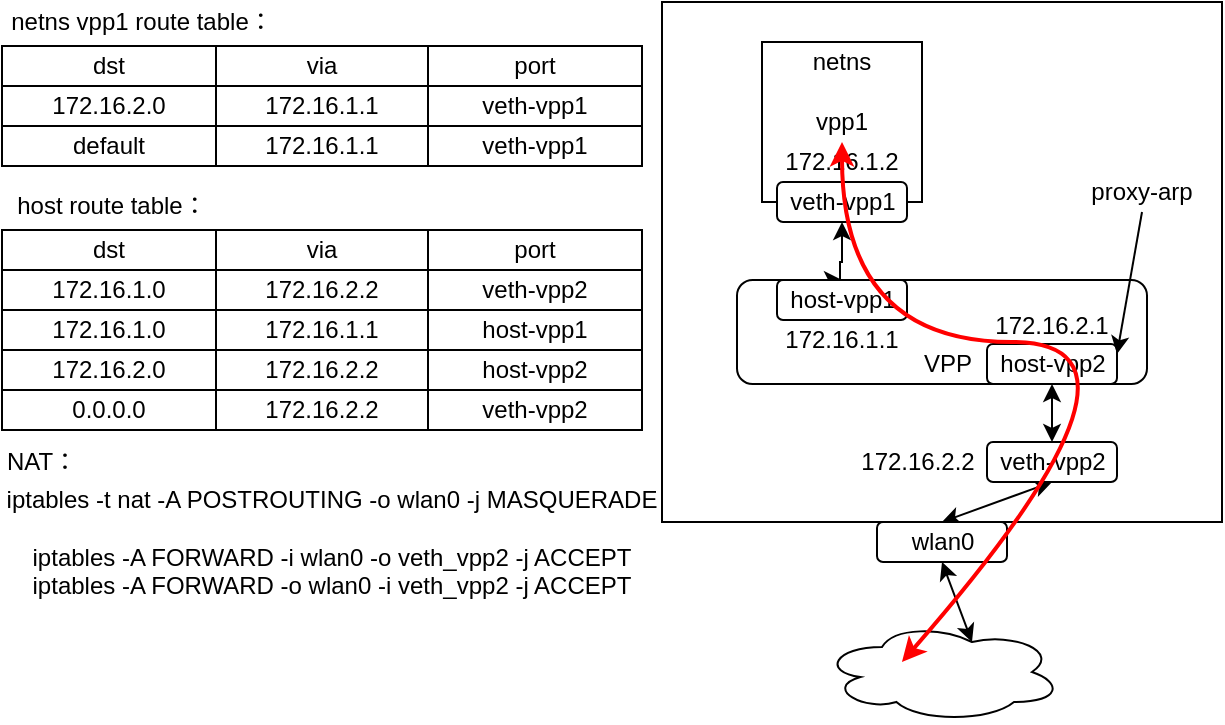 <mxfile version="13.9.2" type="github">
  <diagram id="enzL_7lco_1W83Yhi6d6" name="Page-1">
    <mxGraphModel dx="1929" dy="582" grid="1" gridSize="10" guides="1" tooltips="1" connect="1" arrows="1" fold="1" page="1" pageScale="1" pageWidth="827" pageHeight="1169" math="0" shadow="0">
      <root>
        <mxCell id="0" />
        <mxCell id="1" parent="0" />
        <mxCell id="CRFl8nXwyDWFnISG7OBX-1" value="" style="rounded=0;whiteSpace=wrap;html=1;" vertex="1" parent="1">
          <mxGeometry x="200" y="80" width="280" height="260" as="geometry" />
        </mxCell>
        <mxCell id="CRFl8nXwyDWFnISG7OBX-2" value="vpp1" style="whiteSpace=wrap;html=1;aspect=fixed;" vertex="1" parent="1">
          <mxGeometry x="250" y="100" width="80" height="80" as="geometry" />
        </mxCell>
        <mxCell id="CRFl8nXwyDWFnISG7OBX-3" value="netns" style="text;html=1;strokeColor=none;fillColor=none;align=center;verticalAlign=middle;whiteSpace=wrap;rounded=0;" vertex="1" parent="1">
          <mxGeometry x="270" y="100" width="40" height="20" as="geometry" />
        </mxCell>
        <mxCell id="CRFl8nXwyDWFnISG7OBX-4" value="" style="rounded=1;whiteSpace=wrap;html=1;" vertex="1" parent="1">
          <mxGeometry x="237.5" y="219" width="205" height="52" as="geometry" />
        </mxCell>
        <mxCell id="CRFl8nXwyDWFnISG7OBX-5" value="VPP" style="text;html=1;strokeColor=none;fillColor=none;align=center;verticalAlign=middle;whiteSpace=wrap;rounded=0;" vertex="1" parent="1">
          <mxGeometry x="322.5" y="251" width="40" height="20" as="geometry" />
        </mxCell>
        <mxCell id="CRFl8nXwyDWFnISG7OBX-8" style="edgeStyle=orthogonalEdgeStyle;rounded=0;orthogonalLoop=1;jettySize=auto;html=1;exitX=0.5;exitY=1;exitDx=0;exitDy=0;entryX=0.5;entryY=0;entryDx=0;entryDy=0;startArrow=classic;startFill=1;" edge="1" parent="1" source="CRFl8nXwyDWFnISG7OBX-6" target="CRFl8nXwyDWFnISG7OBX-10">
          <mxGeometry relative="1" as="geometry">
            <Array as="points">
              <mxPoint x="290" y="210" />
              <mxPoint x="289" y="210" />
            </Array>
          </mxGeometry>
        </mxCell>
        <mxCell id="CRFl8nXwyDWFnISG7OBX-6" value="veth-vpp1" style="rounded=1;whiteSpace=wrap;html=1;" vertex="1" parent="1">
          <mxGeometry x="257.5" y="170" width="65" height="20" as="geometry" />
        </mxCell>
        <mxCell id="CRFl8nXwyDWFnISG7OBX-7" value="172.16.1.2" style="text;html=1;strokeColor=none;fillColor=none;align=center;verticalAlign=middle;whiteSpace=wrap;rounded=0;" vertex="1" parent="1">
          <mxGeometry x="270" y="150" width="40" height="20" as="geometry" />
        </mxCell>
        <mxCell id="CRFl8nXwyDWFnISG7OBX-64" style="edgeStyle=none;rounded=0;orthogonalLoop=1;jettySize=auto;html=1;exitX=0.5;exitY=1;exitDx=0;exitDy=0;entryX=0.5;entryY=1;entryDx=0;entryDy=0;startArrow=classic;startFill=1;" edge="1" parent="1" source="CRFl8nXwyDWFnISG7OBX-9" target="CRFl8nXwyDWFnISG7OBX-1">
          <mxGeometry relative="1" as="geometry" />
        </mxCell>
        <mxCell id="CRFl8nXwyDWFnISG7OBX-9" value="veth-vpp2" style="rounded=1;whiteSpace=wrap;html=1;" vertex="1" parent="1">
          <mxGeometry x="362.5" y="300" width="65" height="20" as="geometry" />
        </mxCell>
        <mxCell id="CRFl8nXwyDWFnISG7OBX-10" value="host-vpp1" style="rounded=1;whiteSpace=wrap;html=1;" vertex="1" parent="1">
          <mxGeometry x="257.5" y="219" width="65" height="20" as="geometry" />
        </mxCell>
        <mxCell id="CRFl8nXwyDWFnISG7OBX-60" style="edgeStyle=orthogonalEdgeStyle;rounded=0;orthogonalLoop=1;jettySize=auto;html=1;exitX=0.5;exitY=1;exitDx=0;exitDy=0;entryX=0.5;entryY=0;entryDx=0;entryDy=0;startArrow=classic;startFill=1;" edge="1" parent="1" source="CRFl8nXwyDWFnISG7OBX-12" target="CRFl8nXwyDWFnISG7OBX-9">
          <mxGeometry relative="1" as="geometry" />
        </mxCell>
        <mxCell id="CRFl8nXwyDWFnISG7OBX-12" value="host-vpp2" style="rounded=1;whiteSpace=wrap;html=1;" vertex="1" parent="1">
          <mxGeometry x="362.5" y="251" width="65" height="20" as="geometry" />
        </mxCell>
        <mxCell id="CRFl8nXwyDWFnISG7OBX-13" value="172.16.2.2" style="text;html=1;strokeColor=none;fillColor=none;align=center;verticalAlign=middle;whiteSpace=wrap;rounded=0;" vertex="1" parent="1">
          <mxGeometry x="307.5" y="300" width="40" height="20" as="geometry" />
        </mxCell>
        <mxCell id="CRFl8nXwyDWFnISG7OBX-14" value="172.16.1.1" style="text;html=1;strokeColor=none;fillColor=none;align=center;verticalAlign=middle;whiteSpace=wrap;rounded=0;" vertex="1" parent="1">
          <mxGeometry x="270" y="239" width="40" height="20" as="geometry" />
        </mxCell>
        <mxCell id="CRFl8nXwyDWFnISG7OBX-15" value="172.16.2.1" style="text;html=1;strokeColor=none;fillColor=none;align=center;verticalAlign=middle;whiteSpace=wrap;rounded=0;" vertex="1" parent="1">
          <mxGeometry x="375" y="232" width="40" height="20" as="geometry" />
        </mxCell>
        <mxCell id="CRFl8nXwyDWFnISG7OBX-17" value="" style="shape=table;html=1;whiteSpace=wrap;startSize=0;container=1;collapsible=0;childLayout=tableLayout;" vertex="1" parent="1">
          <mxGeometry x="-130" y="102" width="320" height="60" as="geometry" />
        </mxCell>
        <mxCell id="CRFl8nXwyDWFnISG7OBX-18" value="" style="shape=partialRectangle;html=1;whiteSpace=wrap;collapsible=0;dropTarget=0;pointerEvents=0;fillColor=none;top=0;left=0;bottom=0;right=0;points=[[0,0.5],[1,0.5]];portConstraint=eastwest;" vertex="1" parent="CRFl8nXwyDWFnISG7OBX-17">
          <mxGeometry width="320" height="20" as="geometry" />
        </mxCell>
        <mxCell id="CRFl8nXwyDWFnISG7OBX-19" value="dst" style="shape=partialRectangle;html=1;whiteSpace=wrap;connectable=0;fillColor=none;top=0;left=0;bottom=0;right=0;overflow=hidden;" vertex="1" parent="CRFl8nXwyDWFnISG7OBX-18">
          <mxGeometry width="107" height="20" as="geometry" />
        </mxCell>
        <mxCell id="CRFl8nXwyDWFnISG7OBX-20" value="via" style="shape=partialRectangle;html=1;whiteSpace=wrap;connectable=0;fillColor=none;top=0;left=0;bottom=0;right=0;overflow=hidden;" vertex="1" parent="CRFl8nXwyDWFnISG7OBX-18">
          <mxGeometry x="107" width="106" height="20" as="geometry" />
        </mxCell>
        <mxCell id="CRFl8nXwyDWFnISG7OBX-21" value="port" style="shape=partialRectangle;html=1;whiteSpace=wrap;connectable=0;fillColor=none;top=0;left=0;bottom=0;right=0;overflow=hidden;" vertex="1" parent="CRFl8nXwyDWFnISG7OBX-18">
          <mxGeometry x="213" width="107" height="20" as="geometry" />
        </mxCell>
        <mxCell id="CRFl8nXwyDWFnISG7OBX-22" value="" style="shape=partialRectangle;html=1;whiteSpace=wrap;collapsible=0;dropTarget=0;pointerEvents=0;fillColor=none;top=0;left=0;bottom=0;right=0;points=[[0,0.5],[1,0.5]];portConstraint=eastwest;" vertex="1" parent="CRFl8nXwyDWFnISG7OBX-17">
          <mxGeometry y="20" width="320" height="20" as="geometry" />
        </mxCell>
        <mxCell id="CRFl8nXwyDWFnISG7OBX-23" value="172.16.2.0" style="shape=partialRectangle;html=1;whiteSpace=wrap;connectable=0;fillColor=none;top=0;left=0;bottom=0;right=0;overflow=hidden;" vertex="1" parent="CRFl8nXwyDWFnISG7OBX-22">
          <mxGeometry width="107" height="20" as="geometry" />
        </mxCell>
        <mxCell id="CRFl8nXwyDWFnISG7OBX-24" value="172.16.1.1" style="shape=partialRectangle;html=1;whiteSpace=wrap;connectable=0;fillColor=none;top=0;left=0;bottom=0;right=0;overflow=hidden;" vertex="1" parent="CRFl8nXwyDWFnISG7OBX-22">
          <mxGeometry x="107" width="106" height="20" as="geometry" />
        </mxCell>
        <mxCell id="CRFl8nXwyDWFnISG7OBX-25" value="veth-vpp1" style="shape=partialRectangle;html=1;whiteSpace=wrap;connectable=0;fillColor=none;top=0;left=0;bottom=0;right=0;overflow=hidden;" vertex="1" parent="CRFl8nXwyDWFnISG7OBX-22">
          <mxGeometry x="213" width="107" height="20" as="geometry" />
        </mxCell>
        <mxCell id="CRFl8nXwyDWFnISG7OBX-26" value="" style="shape=partialRectangle;html=1;whiteSpace=wrap;collapsible=0;dropTarget=0;pointerEvents=0;fillColor=none;top=0;left=0;bottom=0;right=0;points=[[0,0.5],[1,0.5]];portConstraint=eastwest;" vertex="1" parent="CRFl8nXwyDWFnISG7OBX-17">
          <mxGeometry y="40" width="320" height="20" as="geometry" />
        </mxCell>
        <mxCell id="CRFl8nXwyDWFnISG7OBX-27" value="default" style="shape=partialRectangle;html=1;whiteSpace=wrap;connectable=0;fillColor=none;top=0;left=0;bottom=0;right=0;overflow=hidden;" vertex="1" parent="CRFl8nXwyDWFnISG7OBX-26">
          <mxGeometry width="107" height="20" as="geometry" />
        </mxCell>
        <mxCell id="CRFl8nXwyDWFnISG7OBX-28" value="172.16.1.1" style="shape=partialRectangle;html=1;whiteSpace=wrap;connectable=0;fillColor=none;top=0;left=0;bottom=0;right=0;overflow=hidden;" vertex="1" parent="CRFl8nXwyDWFnISG7OBX-26">
          <mxGeometry x="107" width="106" height="20" as="geometry" />
        </mxCell>
        <mxCell id="CRFl8nXwyDWFnISG7OBX-29" value="veth-vpp1" style="shape=partialRectangle;html=1;whiteSpace=wrap;connectable=0;fillColor=none;top=0;left=0;bottom=0;right=0;overflow=hidden;" vertex="1" parent="CRFl8nXwyDWFnISG7OBX-26">
          <mxGeometry x="213" width="107" height="20" as="geometry" />
        </mxCell>
        <mxCell id="CRFl8nXwyDWFnISG7OBX-30" value="netns vpp1 route table：" style="text;html=1;strokeColor=none;fillColor=none;align=center;verticalAlign=middle;whiteSpace=wrap;rounded=0;" vertex="1" parent="1">
          <mxGeometry x="-130" y="80" width="140" height="20" as="geometry" />
        </mxCell>
        <mxCell id="CRFl8nXwyDWFnISG7OBX-31" value="" style="shape=table;html=1;whiteSpace=wrap;startSize=0;container=1;collapsible=0;childLayout=tableLayout;" vertex="1" parent="1">
          <mxGeometry x="-130" y="194" width="320" height="60" as="geometry" />
        </mxCell>
        <mxCell id="CRFl8nXwyDWFnISG7OBX-32" value="" style="shape=partialRectangle;html=1;whiteSpace=wrap;collapsible=0;dropTarget=0;pointerEvents=0;fillColor=none;top=0;left=0;bottom=0;right=0;points=[[0,0.5],[1,0.5]];portConstraint=eastwest;" vertex="1" parent="CRFl8nXwyDWFnISG7OBX-31">
          <mxGeometry width="320" height="20" as="geometry" />
        </mxCell>
        <mxCell id="CRFl8nXwyDWFnISG7OBX-33" value="dst" style="shape=partialRectangle;html=1;whiteSpace=wrap;connectable=0;fillColor=none;top=0;left=0;bottom=0;right=0;overflow=hidden;" vertex="1" parent="CRFl8nXwyDWFnISG7OBX-32">
          <mxGeometry width="107" height="20" as="geometry" />
        </mxCell>
        <mxCell id="CRFl8nXwyDWFnISG7OBX-34" value="via" style="shape=partialRectangle;html=1;whiteSpace=wrap;connectable=0;fillColor=none;top=0;left=0;bottom=0;right=0;overflow=hidden;" vertex="1" parent="CRFl8nXwyDWFnISG7OBX-32">
          <mxGeometry x="107" width="106" height="20" as="geometry" />
        </mxCell>
        <mxCell id="CRFl8nXwyDWFnISG7OBX-35" value="port" style="shape=partialRectangle;html=1;whiteSpace=wrap;connectable=0;fillColor=none;top=0;left=0;bottom=0;right=0;overflow=hidden;" vertex="1" parent="CRFl8nXwyDWFnISG7OBX-32">
          <mxGeometry x="213" width="107" height="20" as="geometry" />
        </mxCell>
        <mxCell id="CRFl8nXwyDWFnISG7OBX-36" value="" style="shape=partialRectangle;html=1;whiteSpace=wrap;collapsible=0;dropTarget=0;pointerEvents=0;fillColor=none;top=0;left=0;bottom=0;right=0;points=[[0,0.5],[1,0.5]];portConstraint=eastwest;" vertex="1" parent="CRFl8nXwyDWFnISG7OBX-31">
          <mxGeometry y="20" width="320" height="20" as="geometry" />
        </mxCell>
        <mxCell id="CRFl8nXwyDWFnISG7OBX-37" value="172.16.1.0" style="shape=partialRectangle;html=1;whiteSpace=wrap;connectable=0;fillColor=none;top=0;left=0;bottom=0;right=0;overflow=hidden;" vertex="1" parent="CRFl8nXwyDWFnISG7OBX-36">
          <mxGeometry width="107" height="20" as="geometry" />
        </mxCell>
        <mxCell id="CRFl8nXwyDWFnISG7OBX-38" value="172.16.2.2" style="shape=partialRectangle;html=1;whiteSpace=wrap;connectable=0;fillColor=none;top=0;left=0;bottom=0;right=0;overflow=hidden;" vertex="1" parent="CRFl8nXwyDWFnISG7OBX-36">
          <mxGeometry x="107" width="106" height="20" as="geometry" />
        </mxCell>
        <mxCell id="CRFl8nXwyDWFnISG7OBX-39" value="veth-vpp2" style="shape=partialRectangle;html=1;whiteSpace=wrap;connectable=0;fillColor=none;top=0;left=0;bottom=0;right=0;overflow=hidden;" vertex="1" parent="CRFl8nXwyDWFnISG7OBX-36">
          <mxGeometry x="213" width="107" height="20" as="geometry" />
        </mxCell>
        <mxCell id="CRFl8nXwyDWFnISG7OBX-40" value="" style="shape=partialRectangle;html=1;whiteSpace=wrap;collapsible=0;dropTarget=0;pointerEvents=0;fillColor=none;top=0;left=0;bottom=0;right=0;points=[[0,0.5],[1,0.5]];portConstraint=eastwest;" vertex="1" parent="CRFl8nXwyDWFnISG7OBX-31">
          <mxGeometry y="40" width="320" height="20" as="geometry" />
        </mxCell>
        <mxCell id="CRFl8nXwyDWFnISG7OBX-41" value="172.16.1.0" style="shape=partialRectangle;html=1;whiteSpace=wrap;connectable=0;fillColor=none;top=0;left=0;bottom=0;right=0;overflow=hidden;" vertex="1" parent="CRFl8nXwyDWFnISG7OBX-40">
          <mxGeometry width="107" height="20" as="geometry" />
        </mxCell>
        <mxCell id="CRFl8nXwyDWFnISG7OBX-42" value="172.16.1.1" style="shape=partialRectangle;html=1;whiteSpace=wrap;connectable=0;fillColor=none;top=0;left=0;bottom=0;right=0;overflow=hidden;" vertex="1" parent="CRFl8nXwyDWFnISG7OBX-40">
          <mxGeometry x="107" width="106" height="20" as="geometry" />
        </mxCell>
        <mxCell id="CRFl8nXwyDWFnISG7OBX-43" value="host-vpp1" style="shape=partialRectangle;html=1;whiteSpace=wrap;connectable=0;fillColor=none;top=0;left=0;bottom=0;right=0;overflow=hidden;" vertex="1" parent="CRFl8nXwyDWFnISG7OBX-40">
          <mxGeometry x="213" width="107" height="20" as="geometry" />
        </mxCell>
        <mxCell id="CRFl8nXwyDWFnISG7OBX-44" value="host route table：" style="text;html=1;strokeColor=none;fillColor=none;align=center;verticalAlign=middle;whiteSpace=wrap;rounded=0;" vertex="1" parent="1">
          <mxGeometry x="-130" y="172" width="110" height="20" as="geometry" />
        </mxCell>
        <mxCell id="CRFl8nXwyDWFnISG7OBX-45" value="" style="shape=table;html=1;whiteSpace=wrap;startSize=0;container=1;collapsible=0;childLayout=tableLayout;" vertex="1" parent="1">
          <mxGeometry x="-130" y="254" width="320" height="40" as="geometry" />
        </mxCell>
        <mxCell id="CRFl8nXwyDWFnISG7OBX-46" value="" style="shape=partialRectangle;html=1;whiteSpace=wrap;collapsible=0;dropTarget=0;pointerEvents=0;fillColor=none;top=0;left=0;bottom=0;right=0;points=[[0,0.5],[1,0.5]];portConstraint=eastwest;" vertex="1" parent="CRFl8nXwyDWFnISG7OBX-45">
          <mxGeometry width="320" height="20" as="geometry" />
        </mxCell>
        <mxCell id="CRFl8nXwyDWFnISG7OBX-47" value="172.16.2.0" style="shape=partialRectangle;html=1;whiteSpace=wrap;connectable=0;fillColor=none;top=0;left=0;bottom=0;right=0;overflow=hidden;" vertex="1" parent="CRFl8nXwyDWFnISG7OBX-46">
          <mxGeometry width="107" height="20" as="geometry" />
        </mxCell>
        <mxCell id="CRFl8nXwyDWFnISG7OBX-48" value="172.16.2.2" style="shape=partialRectangle;html=1;whiteSpace=wrap;connectable=0;fillColor=none;top=0;left=0;bottom=0;right=0;overflow=hidden;" vertex="1" parent="CRFl8nXwyDWFnISG7OBX-46">
          <mxGeometry x="107" width="106" height="20" as="geometry" />
        </mxCell>
        <mxCell id="CRFl8nXwyDWFnISG7OBX-49" value="host-vpp2" style="shape=partialRectangle;html=1;whiteSpace=wrap;connectable=0;fillColor=none;top=0;left=0;bottom=0;right=0;overflow=hidden;" vertex="1" parent="CRFl8nXwyDWFnISG7OBX-46">
          <mxGeometry x="213" width="107" height="20" as="geometry" />
        </mxCell>
        <mxCell id="CRFl8nXwyDWFnISG7OBX-50" value="" style="shape=partialRectangle;html=1;whiteSpace=wrap;collapsible=0;dropTarget=0;pointerEvents=0;fillColor=none;top=0;left=0;bottom=0;right=0;points=[[0,0.5],[1,0.5]];portConstraint=eastwest;" vertex="1" parent="CRFl8nXwyDWFnISG7OBX-45">
          <mxGeometry y="20" width="320" height="20" as="geometry" />
        </mxCell>
        <mxCell id="CRFl8nXwyDWFnISG7OBX-51" value="0.0.0.0" style="shape=partialRectangle;html=1;whiteSpace=wrap;connectable=0;fillColor=none;top=0;left=0;bottom=0;right=0;overflow=hidden;" vertex="1" parent="CRFl8nXwyDWFnISG7OBX-50">
          <mxGeometry width="107" height="20" as="geometry" />
        </mxCell>
        <mxCell id="CRFl8nXwyDWFnISG7OBX-52" value="172.16.2.2" style="shape=partialRectangle;html=1;whiteSpace=wrap;connectable=0;fillColor=none;top=0;left=0;bottom=0;right=0;overflow=hidden;" vertex="1" parent="CRFl8nXwyDWFnISG7OBX-50">
          <mxGeometry x="107" width="106" height="20" as="geometry" />
        </mxCell>
        <mxCell id="CRFl8nXwyDWFnISG7OBX-53" value="veth-vpp2" style="shape=partialRectangle;html=1;whiteSpace=wrap;connectable=0;fillColor=none;top=0;left=0;bottom=0;right=0;overflow=hidden;" vertex="1" parent="CRFl8nXwyDWFnISG7OBX-50">
          <mxGeometry x="213" width="107" height="20" as="geometry" />
        </mxCell>
        <mxCell id="CRFl8nXwyDWFnISG7OBX-58" value="" style="endArrow=classic;html=1;entryX=1;entryY=0.25;entryDx=0;entryDy=0;exitX=0.5;exitY=1;exitDx=0;exitDy=0;" edge="1" parent="1" source="CRFl8nXwyDWFnISG7OBX-59" target="CRFl8nXwyDWFnISG7OBX-12">
          <mxGeometry width="50" height="50" relative="1" as="geometry">
            <mxPoint x="490" y="270" as="sourcePoint" />
            <mxPoint x="540" y="170" as="targetPoint" />
          </mxGeometry>
        </mxCell>
        <mxCell id="CRFl8nXwyDWFnISG7OBX-59" value="proxy-arp" style="text;html=1;strokeColor=none;fillColor=none;align=center;verticalAlign=middle;whiteSpace=wrap;rounded=0;" vertex="1" parent="1">
          <mxGeometry x="410" y="165" width="60" height="20" as="geometry" />
        </mxCell>
        <mxCell id="CRFl8nXwyDWFnISG7OBX-68" style="edgeStyle=none;rounded=0;orthogonalLoop=1;jettySize=auto;html=1;exitX=0.5;exitY=1;exitDx=0;exitDy=0;entryX=0.625;entryY=0.2;entryDx=0;entryDy=0;entryPerimeter=0;startArrow=classic;startFill=1;strokeWidth=1;" edge="1" parent="1" source="CRFl8nXwyDWFnISG7OBX-61" target="CRFl8nXwyDWFnISG7OBX-67">
          <mxGeometry relative="1" as="geometry" />
        </mxCell>
        <mxCell id="CRFl8nXwyDWFnISG7OBX-61" value="wlan0" style="rounded=1;whiteSpace=wrap;html=1;" vertex="1" parent="1">
          <mxGeometry x="307.5" y="340" width="65" height="20" as="geometry" />
        </mxCell>
        <mxCell id="CRFl8nXwyDWFnISG7OBX-67" value="" style="ellipse;shape=cloud;whiteSpace=wrap;html=1;" vertex="1" parent="1">
          <mxGeometry x="280" y="390" width="120" height="50" as="geometry" />
        </mxCell>
        <mxCell id="CRFl8nXwyDWFnISG7OBX-66" value="" style="curved=1;endArrow=classic;html=1;strokeColor=#FF0000;entryX=0.5;entryY=0;entryDx=0;entryDy=0;strokeWidth=2;startArrow=classic;startFill=1;exitX=0.333;exitY=0.4;exitDx=0;exitDy=0;exitPerimeter=0;" edge="1" parent="1" source="CRFl8nXwyDWFnISG7OBX-67" target="CRFl8nXwyDWFnISG7OBX-7">
          <mxGeometry width="50" height="50" relative="1" as="geometry">
            <mxPoint x="330" y="370" as="sourcePoint" />
            <mxPoint x="570" y="190" as="targetPoint" />
            <Array as="points">
              <mxPoint x="460" y="250" />
              <mxPoint x="290" y="250" />
            </Array>
          </mxGeometry>
        </mxCell>
        <mxCell id="CRFl8nXwyDWFnISG7OBX-69" value="NAT：" style="text;html=1;strokeColor=none;fillColor=none;align=center;verticalAlign=middle;whiteSpace=wrap;rounded=0;" vertex="1" parent="1">
          <mxGeometry x="-130" y="300" width="40" height="20" as="geometry" />
        </mxCell>
        <mxCell id="CRFl8nXwyDWFnISG7OBX-70" value="&lt;div&gt;iptables -t nat -A POSTROUTING -o wlan0 -j MASQUERADE&lt;/div&gt;&lt;div&gt;&amp;nbsp;&lt;/div&gt;&lt;div&gt;iptables -A FORWARD -i wlan0 -o veth_vpp2 -j ACCEPT&lt;/div&gt;&lt;div&gt;iptables -A FORWARD -o wlan0 -i veth_vpp2 -j ACCEPT&lt;/div&gt;" style="text;html=1;strokeColor=none;fillColor=none;align=center;verticalAlign=middle;whiteSpace=wrap;rounded=0;" vertex="1" parent="1">
          <mxGeometry x="-130" y="340" width="330" height="20" as="geometry" />
        </mxCell>
      </root>
    </mxGraphModel>
  </diagram>
</mxfile>
